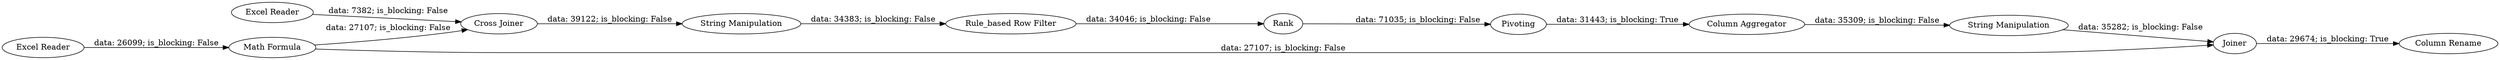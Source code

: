 digraph {
	"-7788747620194042227_1703" [label="String Manipulation"]
	"-7788747620194042227_1701" [label=Pivoting]
	"-7788747620194042227_1698" [label="Rule_based Row Filter"]
	"-7788747620194042227_1705" [label="Column Rename"]
	"-7788747620194042227_1" [label="Excel Reader"]
	"-7788747620194042227_1699" [label="Cross Joiner"]
	"-7788747620194042227_1700" [label=Rank]
	"-7788747620194042227_1702" [label="Column Aggregator"]
	"-7788747620194042227_1681" [label="Math Formula"]
	"-7788747620194042227_1697" [label="String Manipulation"]
	"-7788747620194042227_1704" [label=Joiner]
	"-7788747620194042227_2" [label="Excel Reader"]
	"-7788747620194042227_1699" -> "-7788747620194042227_1697" [label="data: 39122; is_blocking: False"]
	"-7788747620194042227_1" -> "-7788747620194042227_1699" [label="data: 7382; is_blocking: False"]
	"-7788747620194042227_1704" -> "-7788747620194042227_1705" [label="data: 29674; is_blocking: True"]
	"-7788747620194042227_1700" -> "-7788747620194042227_1701" [label="data: 71035; is_blocking: False"]
	"-7788747620194042227_2" -> "-7788747620194042227_1681" [label="data: 26099; is_blocking: False"]
	"-7788747620194042227_1697" -> "-7788747620194042227_1698" [label="data: 34383; is_blocking: False"]
	"-7788747620194042227_1703" -> "-7788747620194042227_1704" [label="data: 35282; is_blocking: False"]
	"-7788747620194042227_1701" -> "-7788747620194042227_1702" [label="data: 31443; is_blocking: True"]
	"-7788747620194042227_1681" -> "-7788747620194042227_1699" [label="data: 27107; is_blocking: False"]
	"-7788747620194042227_1702" -> "-7788747620194042227_1703" [label="data: 35309; is_blocking: False"]
	"-7788747620194042227_1681" -> "-7788747620194042227_1704" [label="data: 27107; is_blocking: False"]
	"-7788747620194042227_1698" -> "-7788747620194042227_1700" [label="data: 34046; is_blocking: False"]
	rankdir=LR
}
